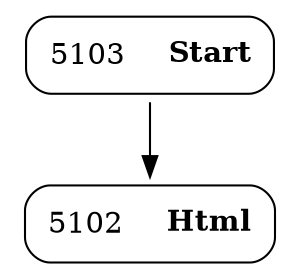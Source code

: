 digraph ast {
node [shape=none];
5102 [label=<<TABLE border='1' cellspacing='0' cellpadding='10' style='rounded' ><TR><TD border='0'>5102</TD><TD border='0'><B>Html</B></TD></TR></TABLE>>];
5103 [label=<<TABLE border='1' cellspacing='0' cellpadding='10' style='rounded' ><TR><TD border='0'>5103</TD><TD border='0'><B>Start</B></TD></TR></TABLE>>];
5103 -> 5102 [weight=2];
}
